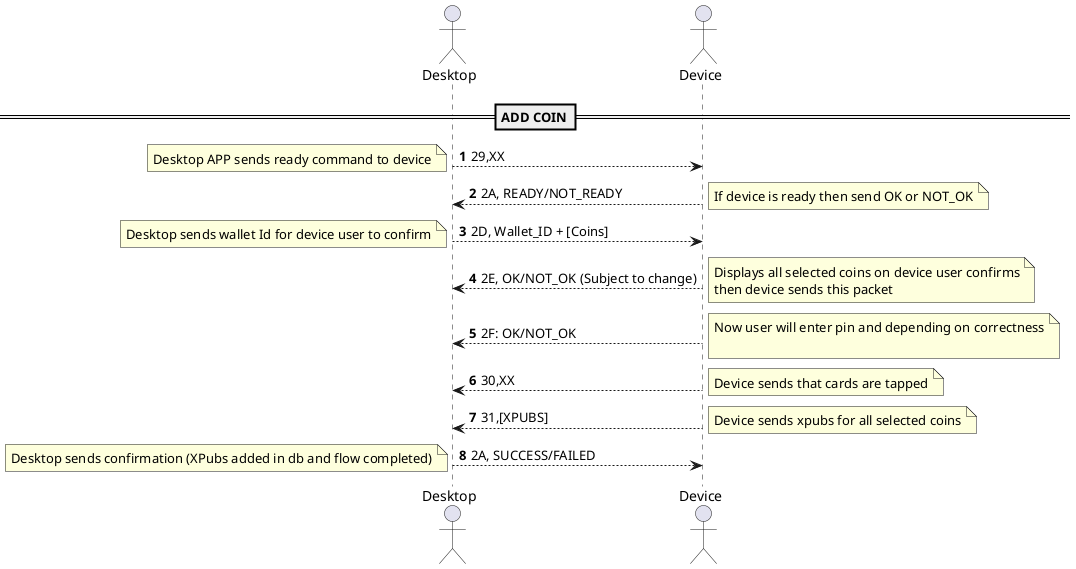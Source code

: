 @startuml
autonumber
actor Desktop
actor Device

==ADD COIN==

autonumber
Desktop-->Device: 29,XX
note Left: Desktop APP sends ready command to device

Device-->Desktop: 2A, READY/NOT_READY
note Right: If device is ready then send OK or NOT_OK

Desktop-->Device: 2D, Wallet_ID + [Coins]
note Left: Desktop sends wallet Id for device user to confirm

Device-->Desktop: 2E, OK/NOT_OK (Subject to change)
note Right: Displays all selected coins on device user confirms\nthen device sends this packet

Device-->Desktop: 2F: OK/NOT_OK
note Right: Now user will enter pin and depending on correctness\n

Device-->Desktop: 30,XX
note Right: Device sends that cards are tapped

Device-->Desktop: 31,[XPUBS]
note Right: Device sends xpubs for all selected coins

Desktop-->Device: 2A, SUCCESS/FAILED
note Left: Desktop sends confirmation (XPubs added in db and flow completed)

@enduml
